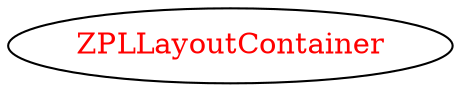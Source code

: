 digraph dependencyGraph {
 concentrate=true;
 ranksep="2.0";
 rankdir="LR"; 
 splines="ortho";
"ZPLLayoutContainer" [fontcolor="red"];
}